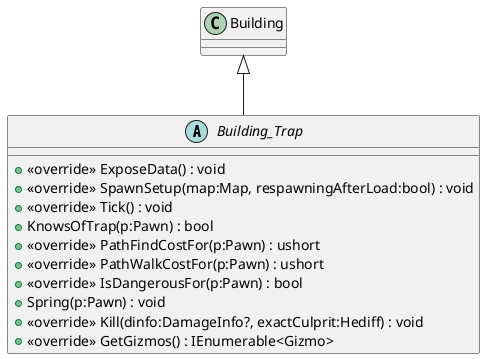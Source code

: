 @startuml
abstract class Building_Trap {
    + <<override>> ExposeData() : void
    + <<override>> SpawnSetup(map:Map, respawningAfterLoad:bool) : void
    + <<override>> Tick() : void
    + KnowsOfTrap(p:Pawn) : bool
    + <<override>> PathFindCostFor(p:Pawn) : ushort
    + <<override>> PathWalkCostFor(p:Pawn) : ushort
    + <<override>> IsDangerousFor(p:Pawn) : bool
    + Spring(p:Pawn) : void
    + <<override>> Kill(dinfo:DamageInfo?, exactCulprit:Hediff) : void
    + <<override>> GetGizmos() : IEnumerable<Gizmo>
}
Building <|-- Building_Trap
@enduml
